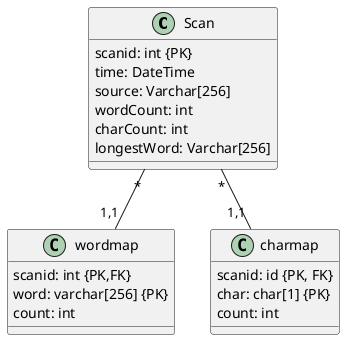 @startuml
'https://plantuml.com/component-diagram

class Scan {
    scanid: int {PK}
    time: DateTime
    source: Varchar[256]
    wordCount: int
    charCount: int
    longestWord: Varchar[256]
}

class wordmap {
    scanid: int {PK,FK}
    word: varchar[256] {PK}
    count: int
}

class charmap {
    scanid: id {PK, FK}
    char: char[1] {PK}
    count: int
}

Scan "*"--"1,1" wordmap
Scan "*"--"1,1" charmap

@enduml